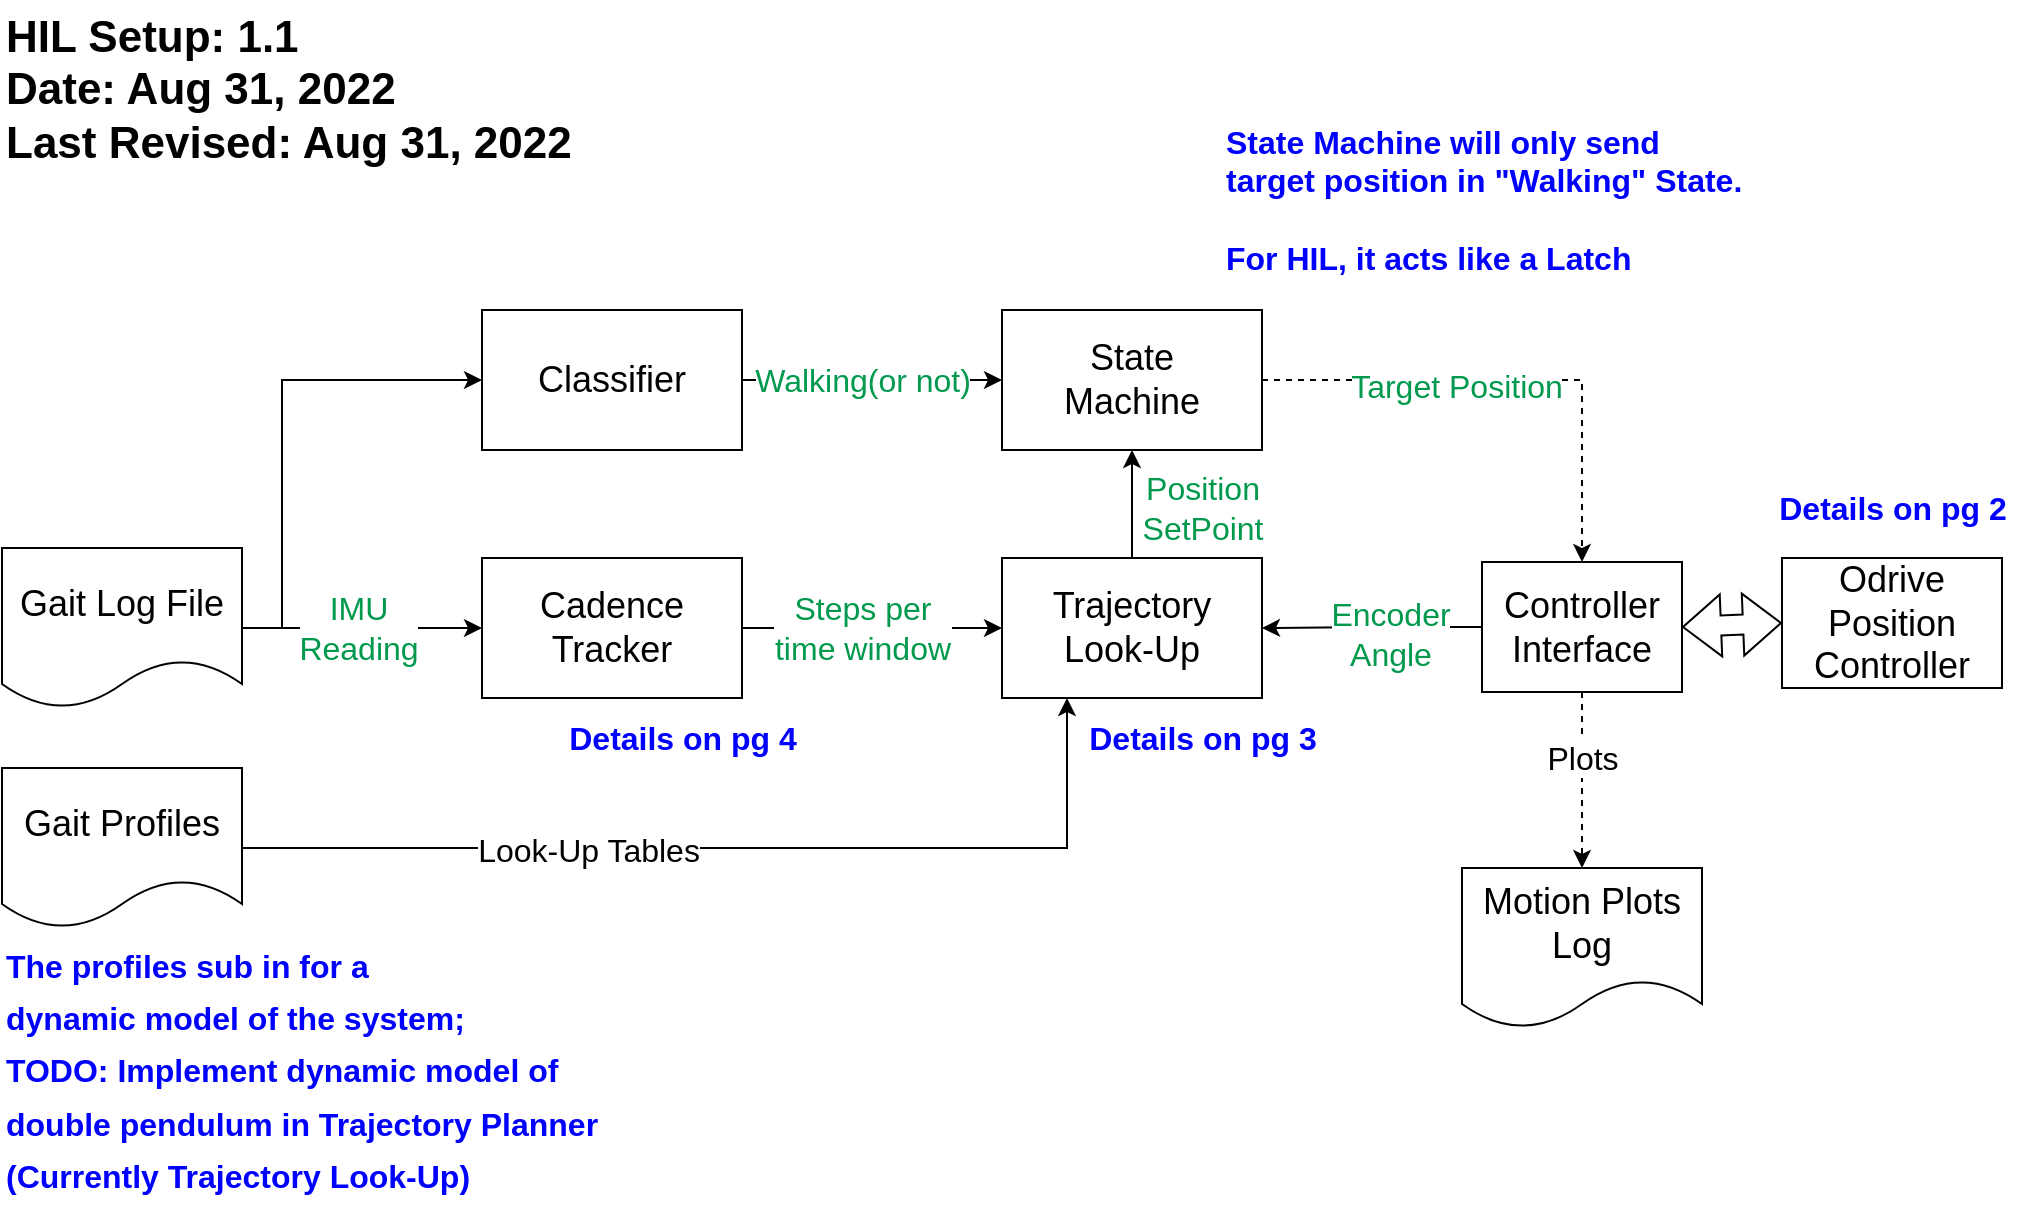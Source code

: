 <mxfile version="20.2.7" type="device" pages="4"><diagram id="x-4GHm64l0_Sv-N2Q7PO" name="Page-1"><mxGraphModel dx="1422" dy="940" grid="1" gridSize="10" guides="1" tooltips="1" connect="1" arrows="1" fold="1" page="1" pageScale="1" pageWidth="1100" pageHeight="850" math="0" shadow="0"><root><mxCell id="0"/><mxCell id="1" parent="0"/><mxCell id="l_xkF89JJudXR9O1xJ-i-2" value="&lt;div style=&quot;font-size: 22px;&quot;&gt;HIL Setup: 1.1&lt;/div&gt;&lt;div style=&quot;font-size: 22px;&quot;&gt;Date: Aug 31, 2022&lt;/div&gt;&lt;div style=&quot;font-size: 22px;&quot;&gt;Last Revised: Aug 31, 2022&lt;br style=&quot;font-size: 22px;&quot;&gt;&lt;/div&gt;" style="text;html=1;align=left;verticalAlign=middle;resizable=0;points=[];autosize=1;strokeColor=none;fillColor=none;fontStyle=1;fontSize=22;" parent="1" vertex="1"><mxGeometry x="40" y="75" width="310" height="90" as="geometry"/></mxCell><mxCell id="l_xkF89JJudXR9O1xJ-i-8" style="edgeStyle=orthogonalEdgeStyle;rounded=0;orthogonalLoop=1;jettySize=auto;html=1;exitX=1;exitY=0.5;exitDx=0;exitDy=0;entryX=0;entryY=0.5;entryDx=0;entryDy=0;fontSize=22;" parent="1" source="l_xkF89JJudXR9O1xJ-i-3" target="l_xkF89JJudXR9O1xJ-i-5" edge="1"><mxGeometry relative="1" as="geometry"><Array as="points"><mxPoint x="200" y="389"/><mxPoint x="200" y="389"/></Array></mxGeometry></mxCell><mxCell id="l_xkF89JJudXR9O1xJ-i-14" value="&lt;div&gt;&lt;font color=&quot;#00994D&quot;&gt;IMU&lt;/font&gt;&lt;/div&gt;&lt;div&gt;&lt;font color=&quot;#00994D&quot;&gt;Reading&lt;/font&gt;&lt;/div&gt;" style="edgeLabel;html=1;align=center;verticalAlign=middle;resizable=0;points=[];fontSize=16;fontColor=#0000FF;" parent="l_xkF89JJudXR9O1xJ-i-8" vertex="1" connectable="0"><mxGeometry x="0.164" y="-1" relative="1" as="geometry"><mxPoint x="-12" y="-1" as="offset"/></mxGeometry></mxCell><mxCell id="Jzl123Z0e_xu0Y_5C_bC-13" style="edgeStyle=orthogonalEdgeStyle;rounded=0;orthogonalLoop=1;jettySize=auto;html=1;exitX=1;exitY=0.5;exitDx=0;exitDy=0;entryX=0;entryY=0.5;entryDx=0;entryDy=0;fontSize=16;fontColor=#00994D;" edge="1" parent="1" source="l_xkF89JJudXR9O1xJ-i-3" target="Jzl123Z0e_xu0Y_5C_bC-1"><mxGeometry relative="1" as="geometry"><Array as="points"><mxPoint x="180" y="389"/><mxPoint x="180" y="265"/></Array></mxGeometry></mxCell><mxCell id="l_xkF89JJudXR9O1xJ-i-3" value="Gait Log File" style="shape=document;whiteSpace=wrap;html=1;boundedLbl=1;fontSize=18;" parent="1" vertex="1"><mxGeometry x="40" y="349" width="120" height="80" as="geometry"/></mxCell><mxCell id="l_xkF89JJudXR9O1xJ-i-11" style="edgeStyle=orthogonalEdgeStyle;rounded=0;orthogonalLoop=1;jettySize=auto;html=1;exitX=1;exitY=0.5;exitDx=0;exitDy=0;entryX=0.25;entryY=1;entryDx=0;entryDy=0;fontSize=22;" parent="1" source="l_xkF89JJudXR9O1xJ-i-4" target="l_xkF89JJudXR9O1xJ-i-6" edge="1"><mxGeometry relative="1" as="geometry"><Array as="points"><mxPoint x="573" y="499"/></Array></mxGeometry></mxCell><mxCell id="l_xkF89JJudXR9O1xJ-i-12" value="Look-Up Tables" style="edgeLabel;html=1;align=center;verticalAlign=middle;resizable=0;points=[];fontSize=16;" parent="l_xkF89JJudXR9O1xJ-i-11" vertex="1" connectable="0"><mxGeometry x="-0.292" y="-1" relative="1" as="geometry"><mxPoint as="offset"/></mxGeometry></mxCell><mxCell id="l_xkF89JJudXR9O1xJ-i-4" value="Gait Profiles" style="shape=document;whiteSpace=wrap;html=1;boundedLbl=1;fontSize=18;" parent="1" vertex="1"><mxGeometry x="40" y="459" width="120" height="80" as="geometry"/></mxCell><mxCell id="l_xkF89JJudXR9O1xJ-i-9" style="edgeStyle=orthogonalEdgeStyle;rounded=0;orthogonalLoop=1;jettySize=auto;html=1;exitX=1;exitY=0.5;exitDx=0;exitDy=0;entryX=0;entryY=0.5;entryDx=0;entryDy=0;fontSize=22;" parent="1" source="l_xkF89JJudXR9O1xJ-i-5" target="l_xkF89JJudXR9O1xJ-i-6" edge="1"><mxGeometry relative="1" as="geometry"/></mxCell><mxCell id="l_xkF89JJudXR9O1xJ-i-15" value="&lt;div&gt;Steps per &lt;br&gt;&lt;/div&gt;&lt;div&gt;time window&lt;br&gt;&lt;/div&gt;" style="edgeLabel;html=1;align=center;verticalAlign=middle;resizable=0;points=[];fontSize=16;fontColor=#00994D;" parent="l_xkF89JJudXR9O1xJ-i-9" vertex="1" connectable="0"><mxGeometry x="-0.215" y="-3" relative="1" as="geometry"><mxPoint x="9" y="-3" as="offset"/></mxGeometry></mxCell><mxCell id="l_xkF89JJudXR9O1xJ-i-5" value="Cadence Tracker" style="whiteSpace=wrap;html=1;fontSize=18;" parent="1" vertex="1"><mxGeometry x="280" y="354" width="130" height="70" as="geometry"/></mxCell><mxCell id="l_xkF89JJudXR9O1xJ-i-10" style="edgeStyle=orthogonalEdgeStyle;rounded=0;orthogonalLoop=1;jettySize=auto;html=1;exitX=0.5;exitY=0;exitDx=0;exitDy=0;entryX=0.5;entryY=1;entryDx=0;entryDy=0;fontSize=22;" parent="1" source="l_xkF89JJudXR9O1xJ-i-6" target="Jzl123Z0e_xu0Y_5C_bC-6" edge="1"><mxGeometry relative="1" as="geometry"/></mxCell><mxCell id="l_xkF89JJudXR9O1xJ-i-16" value="&lt;div&gt;Position&lt;/div&gt;&lt;div&gt;SetPoint&lt;br&gt;&lt;/div&gt;" style="edgeLabel;html=1;align=center;verticalAlign=middle;resizable=0;points=[];fontSize=16;fontColor=#00994D;" parent="l_xkF89JJudXR9O1xJ-i-10" vertex="1" connectable="0"><mxGeometry x="-0.222" y="-4" relative="1" as="geometry"><mxPoint x="31" y="-4" as="offset"/></mxGeometry></mxCell><mxCell id="l_xkF89JJudXR9O1xJ-i-6" value="Trajectory Look-Up" style="whiteSpace=wrap;html=1;fontSize=18;" parent="1" vertex="1"><mxGeometry x="540" y="354" width="130" height="70" as="geometry"/></mxCell><mxCell id="l_xkF89JJudXR9O1xJ-i-18" style="edgeStyle=orthogonalEdgeStyle;rounded=0;orthogonalLoop=1;jettySize=auto;html=1;exitX=0.5;exitY=1;exitDx=0;exitDy=0;entryX=0.5;entryY=0;entryDx=0;entryDy=0;fontSize=16;fontColor=#000000;dashed=1;" parent="1" source="l_xkF89JJudXR9O1xJ-i-7" target="l_xkF89JJudXR9O1xJ-i-17" edge="1"><mxGeometry relative="1" as="geometry"/></mxCell><mxCell id="l_xkF89JJudXR9O1xJ-i-19" value="Plots" style="edgeLabel;html=1;align=center;verticalAlign=middle;resizable=0;points=[];fontSize=16;fontColor=#000000;" parent="l_xkF89JJudXR9O1xJ-i-18" vertex="1" connectable="0"><mxGeometry x="-0.267" relative="1" as="geometry"><mxPoint as="offset"/></mxGeometry></mxCell><mxCell id="Jzl123Z0e_xu0Y_5C_bC-7" style="edgeStyle=orthogonalEdgeStyle;rounded=0;orthogonalLoop=1;jettySize=auto;html=1;exitX=0;exitY=0.5;exitDx=0;exitDy=0;entryX=1;entryY=0.5;entryDx=0;entryDy=0;" edge="1" parent="1" source="l_xkF89JJudXR9O1xJ-i-7" target="l_xkF89JJudXR9O1xJ-i-6"><mxGeometry relative="1" as="geometry"/></mxCell><mxCell id="Jzl123Z0e_xu0Y_5C_bC-8" value="&lt;div style=&quot;font-size: 16px;&quot;&gt;Encoder&lt;/div&gt;&lt;div style=&quot;font-size: 16px;&quot;&gt;Angle&lt;br style=&quot;font-size: 16px;&quot;&gt;&lt;/div&gt;" style="edgeLabel;html=1;align=center;verticalAlign=middle;resizable=0;points=[];fontSize=16;fontColor=#00994D;" vertex="1" connectable="0" parent="Jzl123Z0e_xu0Y_5C_bC-7"><mxGeometry x="-0.167" y="3" relative="1" as="geometry"><mxPoint as="offset"/></mxGeometry></mxCell><mxCell id="l_xkF89JJudXR9O1xJ-i-7" value="Controller Interface" style="whiteSpace=wrap;html=1;fontSize=18;" parent="1" vertex="1"><mxGeometry x="780" y="356" width="100" height="65" as="geometry"/></mxCell><mxCell id="l_xkF89JJudXR9O1xJ-i-13" value="&lt;div align=&quot;left&quot;&gt;&lt;font color=&quot;#0000FF&quot;&gt;&lt;b&gt;&lt;font style=&quot;font-size: 16px;&quot;&gt;The profiles sub in for a &lt;br&gt;&lt;/font&gt;&lt;/b&gt;&lt;/font&gt;&lt;/div&gt;&lt;div align=&quot;left&quot;&gt;&lt;font color=&quot;#0000FF&quot;&gt;&lt;b&gt;&lt;font style=&quot;font-size: 16px;&quot;&gt;dynamic model of the system;&lt;/font&gt;&lt;/b&gt;&lt;/font&gt;&lt;/div&gt;&lt;div align=&quot;left&quot;&gt;&lt;font color=&quot;#0000FF&quot;&gt;&lt;b&gt;&lt;font style=&quot;font-size: 16px;&quot;&gt;TODO: Implement dynamic model of &lt;br&gt;&lt;/font&gt;&lt;/b&gt;&lt;/font&gt;&lt;/div&gt;&lt;div align=&quot;left&quot;&gt;&lt;font color=&quot;#0000FF&quot;&gt;&lt;b&gt;&lt;font style=&quot;font-size: 16px;&quot;&gt;double pendulum in Trajectory Planner&lt;/font&gt;&lt;/b&gt;&lt;/font&gt;&lt;/div&gt;&lt;div align=&quot;left&quot;&gt;&lt;font color=&quot;#0000FF&quot;&gt;&lt;b&gt;&lt;font style=&quot;font-size: 16px;&quot;&gt;(Currently Trajectory Look-Up) &lt;br&gt; &lt;/font&gt;&lt;/b&gt;&lt;/font&gt;&lt;/div&gt;" style="text;html=1;align=left;verticalAlign=middle;resizable=0;points=[];autosize=1;strokeColor=none;fillColor=none;fontSize=22;" parent="1" vertex="1"><mxGeometry x="40" y="534" width="310" height="150" as="geometry"/></mxCell><mxCell id="l_xkF89JJudXR9O1xJ-i-17" value="&lt;div&gt;&lt;font style=&quot;font-size: 18px;&quot; color=&quot;#000000&quot;&gt;Motion Plots Log&lt;br&gt;&lt;/font&gt;&lt;/div&gt;" style="shape=document;whiteSpace=wrap;html=1;boundedLbl=1;fontSize=16;fontColor=#00994D;" parent="1" vertex="1"><mxGeometry x="770" y="509" width="120" height="80" as="geometry"/></mxCell><mxCell id="l_xkF89JJudXR9O1xJ-i-20" value="&lt;div&gt;Odrive Position&lt;/div&gt;&lt;div&gt;Controller&lt;br&gt;&lt;/div&gt;&lt;sup&gt;&lt;/sup&gt;" style="whiteSpace=wrap;html=1;fontSize=18;" parent="1" vertex="1"><mxGeometry x="930" y="354" width="110" height="65" as="geometry"/></mxCell><mxCell id="l_xkF89JJudXR9O1xJ-i-21" value="" style="shape=flexArrow;endArrow=classic;startArrow=classic;html=1;rounded=0;fontSize=16;fontColor=#000000;entryX=0;entryY=0.5;entryDx=0;entryDy=0;exitX=1;exitY=0.5;exitDx=0;exitDy=0;" parent="1" source="l_xkF89JJudXR9O1xJ-i-7" target="l_xkF89JJudXR9O1xJ-i-20" edge="1"><mxGeometry width="100" height="100" relative="1" as="geometry"><mxPoint x="860" y="329" as="sourcePoint"/><mxPoint x="960" y="229" as="targetPoint"/></mxGeometry></mxCell><mxCell id="Y3L3Pih2ccowDfeCbAxJ-1" value="&lt;font color=&quot;#0000FF&quot;&gt;Details on pg 2&lt;/font&gt;" style="text;html=1;align=center;verticalAlign=middle;resizable=0;points=[];autosize=1;strokeColor=none;fillColor=none;fontSize=16;fontColor=#000000;fontStyle=1" parent="1" vertex="1"><mxGeometry x="920" y="319" width="130" height="20" as="geometry"/></mxCell><mxCell id="Jzl123Z0e_xu0Y_5C_bC-9" style="edgeStyle=orthogonalEdgeStyle;rounded=0;orthogonalLoop=1;jettySize=auto;html=1;exitX=1;exitY=0.5;exitDx=0;exitDy=0;fontSize=16;fontColor=#00994D;" edge="1" parent="1" source="Jzl123Z0e_xu0Y_5C_bC-1" target="Jzl123Z0e_xu0Y_5C_bC-6"><mxGeometry relative="1" as="geometry"/></mxCell><mxCell id="Jzl123Z0e_xu0Y_5C_bC-10" value="Walking(or not)" style="edgeLabel;html=1;align=center;verticalAlign=middle;resizable=0;points=[];fontSize=16;fontColor=#00994D;" vertex="1" connectable="0" parent="Jzl123Z0e_xu0Y_5C_bC-9"><mxGeometry x="0.246" y="-2" relative="1" as="geometry"><mxPoint x="-21" y="-2" as="offset"/></mxGeometry></mxCell><mxCell id="Jzl123Z0e_xu0Y_5C_bC-1" value="Classifier" style="whiteSpace=wrap;html=1;fontSize=18;" vertex="1" parent="1"><mxGeometry x="280" y="230" width="130" height="70" as="geometry"/></mxCell><mxCell id="Jzl123Z0e_xu0Y_5C_bC-5" value="&lt;font color=&quot;#0000FF&quot;&gt;Details on pg 3&lt;br&gt;&lt;/font&gt;" style="text;html=1;align=center;verticalAlign=middle;resizable=0;points=[];autosize=1;strokeColor=none;fillColor=none;fontSize=16;fontColor=#000000;fontStyle=1" vertex="1" parent="1"><mxGeometry x="570" y="429" width="140" height="30" as="geometry"/></mxCell><mxCell id="Jzl123Z0e_xu0Y_5C_bC-11" style="edgeStyle=orthogonalEdgeStyle;rounded=0;orthogonalLoop=1;jettySize=auto;html=1;exitX=1;exitY=0.5;exitDx=0;exitDy=0;entryX=0.5;entryY=0;entryDx=0;entryDy=0;fontSize=16;fontColor=#00994D;dashed=1;" edge="1" parent="1" source="Jzl123Z0e_xu0Y_5C_bC-6" target="l_xkF89JJudXR9O1xJ-i-7"><mxGeometry relative="1" as="geometry"/></mxCell><mxCell id="Jzl123Z0e_xu0Y_5C_bC-12" value="Target Position" style="edgeLabel;html=1;align=center;verticalAlign=middle;resizable=0;points=[];fontSize=16;fontColor=#00994D;" vertex="1" connectable="0" parent="Jzl123Z0e_xu0Y_5C_bC-11"><mxGeometry x="-0.227" y="-3" relative="1" as="geometry"><mxPoint as="offset"/></mxGeometry></mxCell><mxCell id="Jzl123Z0e_xu0Y_5C_bC-6" value="&lt;div&gt;State &lt;br&gt;&lt;/div&gt;&lt;div&gt;Machine&lt;br&gt;&lt;/div&gt;" style="whiteSpace=wrap;html=1;fontSize=18;" vertex="1" parent="1"><mxGeometry x="540" y="230" width="130" height="70" as="geometry"/></mxCell><mxCell id="Jzl123Z0e_xu0Y_5C_bC-14" value="&lt;div&gt;State Machine will only send &lt;br&gt;&lt;/div&gt;&lt;div&gt;target position in &quot;Walking&quot; State. &lt;br&gt;&lt;/div&gt;&lt;div&gt;&lt;br&gt;&lt;/div&gt;&lt;div&gt;For HIL, it acts like a Latch&lt;br&gt;&lt;/div&gt;" style="text;html=1;align=left;verticalAlign=middle;resizable=0;points=[];autosize=1;strokeColor=none;fillColor=none;fontSize=16;fontColor=#0000FF;fontStyle=1" vertex="1" parent="1"><mxGeometry x="650" y="130" width="280" height="90" as="geometry"/></mxCell><mxCell id="gEhkQALZSB48ple0yHDT-1" value="&lt;font color=&quot;#0000FF&quot;&gt;Details on pg 4&lt;br&gt;&lt;/font&gt;" style="text;html=1;align=center;verticalAlign=middle;resizable=0;points=[];autosize=1;strokeColor=none;fillColor=none;fontSize=16;fontColor=#000000;fontStyle=1" vertex="1" parent="1"><mxGeometry x="310" y="429" width="140" height="30" as="geometry"/></mxCell></root></mxGraphModel></diagram><diagram id="9zSFe3EIvZfwXqM4aAXv" name="Page-2"><mxGraphModel dx="1422" dy="940" grid="1" gridSize="10" guides="1" tooltips="1" connect="1" arrows="1" fold="1" page="1" pageScale="1" pageWidth="1100" pageHeight="850" math="1" shadow="0"><root><mxCell id="0"/><mxCell id="1" parent="0"/><mxCell id="rpHCIKcBsoCX0UNBU_HA-1" value="&lt;div style=&quot;font-size: 22px;&quot;&gt;HIL Setup: 1.0&lt;/div&gt;&lt;div style=&quot;font-size: 22px;&quot;&gt;Date: Aug 31, 2022&lt;/div&gt;&lt;div style=&quot;font-size: 22px;&quot;&gt;Last Revised: Aug 15, 2022&lt;br style=&quot;font-size: 22px;&quot;&gt;&lt;/div&gt;" style="text;html=1;align=left;verticalAlign=middle;resizable=0;points=[];autosize=1;strokeColor=none;fillColor=none;fontStyle=1;fontSize=22;" parent="1" vertex="1"><mxGeometry x="40" y="75" width="310" height="90" as="geometry"/></mxCell><mxCell id="Tb5UNog9_2T7LSCKYSTB-1" value="&lt;div&gt;Odrive Position Controller&lt;br&gt;&lt;/div&gt;&lt;div&gt;src: https://docs.odriverobotics.com/v/0.5.5/control.html&lt;br&gt;&lt;/div&gt;" style="text;html=1;align=left;verticalAlign=middle;resizable=0;points=[];autosize=1;strokeColor=none;fillColor=none;fontSize=16;fontColor=#000000;" parent="1" vertex="1"><mxGeometry x="40" y="170" width="410" height="40" as="geometry"/></mxCell><mxCell id="sn30VwGhhPQSNdaPnNQ9-12" value="" style="edgeStyle=orthogonalEdgeStyle;rounded=0;orthogonalLoop=1;jettySize=auto;html=1;fontSize=24;fontColor=#00994D;" parent="1" source="sn30VwGhhPQSNdaPnNQ9-1" target="sn30VwGhhPQSNdaPnNQ9-6" edge="1"><mxGeometry relative="1" as="geometry"/></mxCell><mxCell id="sn30VwGhhPQSNdaPnNQ9-1" value="&lt;div&gt;Position&lt;/div&gt;&lt;div&gt;Cmd&lt;/div&gt;" style="text;html=1;align=center;verticalAlign=middle;resizable=0;points=[];autosize=1;strokeColor=none;fillColor=none;fontSize=16;fontColor=#00994D;fontStyle=1" parent="1" vertex="1"><mxGeometry x="35" y="325.5" width="80" height="40" as="geometry"/></mxCell><mxCell id="sn30VwGhhPQSNdaPnNQ9-14" style="edgeStyle=orthogonalEdgeStyle;rounded=0;orthogonalLoop=1;jettySize=auto;html=1;exitX=1;exitY=0.5;exitDx=0;exitDy=0;entryX=0;entryY=0.5;entryDx=0;entryDy=0;fontSize=24;fontColor=#00994D;" parent="1" source="sn30VwGhhPQSNdaPnNQ9-2" target="sn30VwGhhPQSNdaPnNQ9-3" edge="1"><mxGeometry relative="1" as="geometry"><Array as="points"><mxPoint x="320" y="345.5"/><mxPoint x="320" y="345.5"/></Array></mxGeometry></mxCell><mxCell id="sn30VwGhhPQSNdaPnNQ9-15" value="&lt;div style=&quot;font-size: 16px;&quot;&gt;Velocity&lt;/div&gt;&lt;div style=&quot;font-size: 16px;&quot;&gt;Cmd&lt;br style=&quot;font-size: 16px;&quot;&gt;&lt;/div&gt;" style="edgeLabel;html=1;align=center;verticalAlign=middle;resizable=0;points=[];fontSize=16;fontColor=#00994D;fontStyle=1" parent="sn30VwGhhPQSNdaPnNQ9-14" vertex="1" connectable="0"><mxGeometry x="-0.145" y="-2" relative="1" as="geometry"><mxPoint x="1" y="-29" as="offset"/></mxGeometry></mxCell><mxCell id="sn30VwGhhPQSNdaPnNQ9-2" value="&lt;div align=&quot;center&quot;&gt;Kpp&lt;/div&gt;" style="rhombus;whiteSpace=wrap;html=1;fontSize=16;fontColor=#00994D;align=center;" parent="1" vertex="1"><mxGeometry x="230" y="318" width="50" height="55" as="geometry"/></mxCell><mxCell id="sn30VwGhhPQSNdaPnNQ9-18" style="edgeStyle=orthogonalEdgeStyle;rounded=0;orthogonalLoop=1;jettySize=auto;html=1;exitX=1;exitY=0.5;exitDx=0;exitDy=0;entryX=0;entryY=0.5;entryDx=0;entryDy=0;fontSize=16;fontColor=#00994D;" parent="1" source="sn30VwGhhPQSNdaPnNQ9-3" target="sn30VwGhhPQSNdaPnNQ9-7" edge="1"><mxGeometry relative="1" as="geometry"/></mxCell><mxCell id="sn30VwGhhPQSNdaPnNQ9-20" style="edgeStyle=orthogonalEdgeStyle;rounded=0;orthogonalLoop=1;jettySize=auto;html=1;exitX=1;exitY=0.5;exitDx=0;exitDy=0;entryX=0.5;entryY=0;entryDx=0;entryDy=0;fontSize=16;fontColor=#00994D;" parent="1" source="sn30VwGhhPQSNdaPnNQ9-3" target="sn30VwGhhPQSNdaPnNQ9-16" edge="1"><mxGeometry relative="1" as="geometry"/></mxCell><mxCell id="sn30VwGhhPQSNdaPnNQ9-3" value="&lt;font style=&quot;font-size: 24px;&quot;&gt;`Sigma`&lt;/font&gt;" style="ellipse;whiteSpace=wrap;html=1;aspect=fixed;fontSize=16;fontColor=#00994D;" parent="1" vertex="1"><mxGeometry x="356" y="320.5" width="50" height="50" as="geometry"/></mxCell><mxCell id="sn30VwGhhPQSNdaPnNQ9-27" style="edgeStyle=orthogonalEdgeStyle;rounded=0;orthogonalLoop=1;jettySize=auto;html=1;exitX=1;exitY=0.5;exitDx=0;exitDy=0;entryX=0;entryY=0.5;entryDx=0;entryDy=0;fontSize=16;fontColor=#00994D;" parent="1" source="sn30VwGhhPQSNdaPnNQ9-5" target="sn30VwGhhPQSNdaPnNQ9-10" edge="1"><mxGeometry relative="1" as="geometry"/></mxCell><mxCell id="sn30VwGhhPQSNdaPnNQ9-28" style="edgeStyle=orthogonalEdgeStyle;rounded=0;orthogonalLoop=1;jettySize=auto;html=1;exitX=1;exitY=0.5;exitDx=0;exitDy=0;entryX=0.5;entryY=0;entryDx=0;entryDy=0;fontSize=16;fontColor=#00994D;" parent="1" source="sn30VwGhhPQSNdaPnNQ9-5" target="sn30VwGhhPQSNdaPnNQ9-25" edge="1"><mxGeometry relative="1" as="geometry"/></mxCell><mxCell id="sn30VwGhhPQSNdaPnNQ9-5" value="&lt;font style=&quot;font-size: 24px;&quot;&gt;`Sigma`&lt;/font&gt;" style="ellipse;whiteSpace=wrap;html=1;aspect=fixed;fontSize=16;fontColor=#00994D;" parent="1" vertex="1"><mxGeometry x="602" y="320.5" width="50" height="50" as="geometry"/></mxCell><mxCell id="sn30VwGhhPQSNdaPnNQ9-11" style="edgeStyle=orthogonalEdgeStyle;rounded=0;orthogonalLoop=1;jettySize=auto;html=1;exitX=1;exitY=0.5;exitDx=0;exitDy=0;entryX=0;entryY=0.5;entryDx=0;entryDy=0;fontSize=24;fontColor=#00994D;" parent="1" source="sn30VwGhhPQSNdaPnNQ9-6" target="sn30VwGhhPQSNdaPnNQ9-2" edge="1"><mxGeometry relative="1" as="geometry"/></mxCell><mxCell id="sn30VwGhhPQSNdaPnNQ9-6" value="&lt;font style=&quot;font-size: 24px;&quot;&gt;`Sigma`&lt;/font&gt;" style="ellipse;whiteSpace=wrap;html=1;aspect=fixed;fontSize=16;fontColor=#00994D;" parent="1" vertex="1"><mxGeometry x="150" y="320" width="50" height="50" as="geometry"/></mxCell><mxCell id="sn30VwGhhPQSNdaPnNQ9-23" style="edgeStyle=orthogonalEdgeStyle;rounded=0;orthogonalLoop=1;jettySize=auto;html=1;exitX=1;exitY=0.5;exitDx=0;exitDy=0;entryX=0;entryY=0.5;entryDx=0;entryDy=0;fontSize=16;fontColor=#00994D;" parent="1" source="sn30VwGhhPQSNdaPnNQ9-7" target="sn30VwGhhPQSNdaPnNQ9-5" edge="1"><mxGeometry relative="1" as="geometry"/></mxCell><mxCell id="sn30VwGhhPQSNdaPnNQ9-7" value="&lt;div align=&quot;center&quot;&gt;Kpv&lt;/div&gt;" style="rhombus;whiteSpace=wrap;html=1;fontSize=16;fontColor=#00994D;align=center;" parent="1" vertex="1"><mxGeometry x="476" y="320.5" width="50" height="50" as="geometry"/></mxCell><mxCell id="sn30VwGhhPQSNdaPnNQ9-21" style="edgeStyle=orthogonalEdgeStyle;rounded=0;orthogonalLoop=1;jettySize=auto;html=1;exitX=1;exitY=0.5;exitDx=0;exitDy=0;entryX=0;entryY=0.5;entryDx=0;entryDy=0;fontSize=16;fontColor=#00994D;" parent="1" source="sn30VwGhhPQSNdaPnNQ9-8" target="sn30VwGhhPQSNdaPnNQ9-5" edge="1"><mxGeometry relative="1" as="geometry"><Array as="points"><mxPoint x="550" y="430.5"/><mxPoint x="550" y="345.5"/></Array></mxGeometry></mxCell><mxCell id="sn30VwGhhPQSNdaPnNQ9-24" value="&lt;div&gt;Current&lt;/div&gt;&lt;div&gt;Cmd&lt;br&gt;&lt;/div&gt;" style="edgeLabel;html=1;align=center;verticalAlign=middle;resizable=0;points=[];fontSize=16;fontColor=#00994D;fontStyle=1" parent="sn30VwGhhPQSNdaPnNQ9-21" vertex="1" connectable="0"><mxGeometry x="0.386" y="-3" relative="1" as="geometry"><mxPoint x="7" y="-33" as="offset"/></mxGeometry></mxCell><mxCell id="sn30VwGhhPQSNdaPnNQ9-8" value="&lt;div align=&quot;center&quot;&gt;Kiv&lt;/div&gt;" style="rhombus;whiteSpace=wrap;html=1;fontSize=16;fontColor=#00994D;align=center;" parent="1" vertex="1"><mxGeometry x="476" y="405.5" width="50" height="50" as="geometry"/></mxCell><mxCell id="sn30VwGhhPQSNdaPnNQ9-31" style="edgeStyle=orthogonalEdgeStyle;rounded=0;orthogonalLoop=1;jettySize=auto;html=1;exitX=1;exitY=0.5;exitDx=0;exitDy=0;fontSize=16;fontColor=#00994D;entryX=0;entryY=0.5;entryDx=0;entryDy=0;" parent="1" source="sn30VwGhhPQSNdaPnNQ9-9" target="sn30VwGhhPQSNdaPnNQ9-29" edge="1"><mxGeometry relative="1" as="geometry"><mxPoint x="792" y="365.5" as="targetPoint"/></mxGeometry></mxCell><mxCell id="sn30VwGhhPQSNdaPnNQ9-9" value="&lt;div align=&quot;center&quot;&gt;Kic&lt;/div&gt;" style="rhombus;whiteSpace=wrap;html=1;fontSize=16;fontColor=#00994D;align=center;" parent="1" vertex="1"><mxGeometry x="722" y="405.5" width="50" height="50" as="geometry"/></mxCell><mxCell id="sn30VwGhhPQSNdaPnNQ9-30" style="edgeStyle=orthogonalEdgeStyle;rounded=0;orthogonalLoop=1;jettySize=auto;html=1;exitX=1;exitY=0.5;exitDx=0;exitDy=0;fontSize=16;fontColor=#00994D;" parent="1" source="sn30VwGhhPQSNdaPnNQ9-10" target="sn30VwGhhPQSNdaPnNQ9-29" edge="1"><mxGeometry relative="1" as="geometry"/></mxCell><mxCell id="sn30VwGhhPQSNdaPnNQ9-10" value="&lt;div align=&quot;center&quot;&gt;Kpc&lt;/div&gt;" style="rhombus;whiteSpace=wrap;html=1;fontSize=16;fontColor=#00994D;align=center;" parent="1" vertex="1"><mxGeometry x="722" y="320" width="50" height="50" as="geometry"/></mxCell><mxCell id="sn30VwGhhPQSNdaPnNQ9-13" value="+" style="text;html=1;align=center;verticalAlign=middle;resizable=0;points=[];autosize=1;strokeColor=none;fillColor=none;fontSize=24;fontColor=#00994D;" parent="1" vertex="1"><mxGeometry x="130" y="315.5" width="30" height="30" as="geometry"/></mxCell><mxCell id="sn30VwGhhPQSNdaPnNQ9-17" style="edgeStyle=orthogonalEdgeStyle;rounded=0;orthogonalLoop=1;jettySize=auto;html=1;exitX=1;exitY=0.5;exitDx=0;exitDy=0;entryX=0;entryY=0.5;entryDx=0;entryDy=0;fontSize=16;fontColor=#00994D;" parent="1" source="sn30VwGhhPQSNdaPnNQ9-16" target="sn30VwGhhPQSNdaPnNQ9-8" edge="1"><mxGeometry relative="1" as="geometry"/></mxCell><mxCell id="sn30VwGhhPQSNdaPnNQ9-16" value="`int`" style="rounded=1;whiteSpace=wrap;html=1;fontSize=16;fontColor=#00994D;" parent="1" vertex="1"><mxGeometry x="406" y="400.5" width="50" height="60" as="geometry"/></mxCell><mxCell id="sn30VwGhhPQSNdaPnNQ9-26" style="edgeStyle=orthogonalEdgeStyle;rounded=0;orthogonalLoop=1;jettySize=auto;html=1;exitX=1;exitY=0.5;exitDx=0;exitDy=0;entryX=0;entryY=0.5;entryDx=0;entryDy=0;fontSize=16;fontColor=#00994D;" parent="1" source="sn30VwGhhPQSNdaPnNQ9-25" target="sn30VwGhhPQSNdaPnNQ9-9" edge="1"><mxGeometry relative="1" as="geometry"/></mxCell><mxCell id="sn30VwGhhPQSNdaPnNQ9-25" value="`int`" style="rounded=1;whiteSpace=wrap;html=1;fontSize=16;fontColor=#00994D;" parent="1" vertex="1"><mxGeometry x="652" y="400.5" width="50" height="60" as="geometry"/></mxCell><mxCell id="sn30VwGhhPQSNdaPnNQ9-33" style="edgeStyle=orthogonalEdgeStyle;rounded=0;orthogonalLoop=1;jettySize=auto;html=1;exitX=1;exitY=0.5;exitDx=0;exitDy=0;entryX=0;entryY=0.5;entryDx=0;entryDy=0;fontSize=16;fontColor=#00994D;" parent="1" source="sn30VwGhhPQSNdaPnNQ9-29" target="sn30VwGhhPQSNdaPnNQ9-32" edge="1"><mxGeometry relative="1" as="geometry"/></mxCell><mxCell id="sn30VwGhhPQSNdaPnNQ9-38" style="edgeStyle=orthogonalEdgeStyle;rounded=0;orthogonalLoop=1;jettySize=auto;html=1;exitX=0.5;exitY=1;exitDx=0;exitDy=0;entryX=0.5;entryY=1;entryDx=0;entryDy=0;fontSize=16;fontColor=#00994D;" parent="1" source="sn30VwGhhPQSNdaPnNQ9-29" target="sn30VwGhhPQSNdaPnNQ9-5" edge="1"><mxGeometry relative="1" as="geometry"><Array as="points"><mxPoint x="842" y="485.5"/><mxPoint x="627" y="485.5"/></Array></mxGeometry></mxCell><mxCell id="sn30VwGhhPQSNdaPnNQ9-39" value="Current Feedback" style="edgeLabel;html=1;align=center;verticalAlign=middle;resizable=0;points=[];fontSize=16;fontColor=#00994D;" parent="sn30VwGhhPQSNdaPnNQ9-38" vertex="1" connectable="0"><mxGeometry x="-0.071" relative="1" as="geometry"><mxPoint as="offset"/></mxGeometry></mxCell><mxCell id="sn30VwGhhPQSNdaPnNQ9-29" value="Power Bank" style="triangle;whiteSpace=wrap;html=1;fontSize=16;fontColor=#00994D;align=left;" parent="1" vertex="1"><mxGeometry x="812" y="300" width="60" height="90" as="geometry"/></mxCell><mxCell id="sn30VwGhhPQSNdaPnNQ9-34" style="edgeStyle=orthogonalEdgeStyle;rounded=0;orthogonalLoop=1;jettySize=auto;html=1;exitX=0.5;exitY=1;exitDx=0;exitDy=0;entryX=0.5;entryY=1;entryDx=0;entryDy=0;fontSize=16;fontColor=#00994D;" parent="1" source="sn30VwGhhPQSNdaPnNQ9-32" target="sn30VwGhhPQSNdaPnNQ9-6" edge="1"><mxGeometry relative="1" as="geometry"><Array as="points"><mxPoint x="942" y="535.5"/><mxPoint x="175" y="535.5"/></Array></mxGeometry></mxCell><mxCell id="sn30VwGhhPQSNdaPnNQ9-37" value="Position From Encoder" style="edgeLabel;html=1;align=center;verticalAlign=middle;resizable=0;points=[];fontSize=16;fontColor=#00994D;" parent="sn30VwGhhPQSNdaPnNQ9-34" vertex="1" connectable="0"><mxGeometry x="-0.046" relative="1" as="geometry"><mxPoint as="offset"/></mxGeometry></mxCell><mxCell id="sn30VwGhhPQSNdaPnNQ9-32" value="Motor" style="ellipse;whiteSpace=wrap;html=1;aspect=fixed;fontSize=16;fontColor=#00994D;" parent="1" vertex="1"><mxGeometry x="902" y="305" width="80" height="80" as="geometry"/></mxCell><mxCell id="sn30VwGhhPQSNdaPnNQ9-35" value="" style="endArrow=classic;html=1;rounded=0;fontSize=16;fontColor=#00994D;entryX=0.5;entryY=1;entryDx=0;entryDy=0;" parent="1" target="sn30VwGhhPQSNdaPnNQ9-3" edge="1"><mxGeometry width="50" height="50" relative="1" as="geometry"><mxPoint x="380" y="535.5" as="sourcePoint"/><mxPoint x="380" y="445.5" as="targetPoint"/></mxGeometry></mxCell><mxCell id="sn30VwGhhPQSNdaPnNQ9-36" value="`d/dt`" style="rounded=0;whiteSpace=wrap;html=1;fontSize=16;fontColor=#00994D;" parent="1" vertex="1"><mxGeometry x="356" y="460.5" width="50" height="60" as="geometry"/></mxCell><mxCell id="sn30VwGhhPQSNdaPnNQ9-40" value="&lt;div align=&quot;left&quot;&gt;For Position Control, the Odrive uses the while control stack&lt;/div&gt;&lt;div align=&quot;left&quot;&gt;For Velocity Control, the Odrive starts at the velocity cmd&lt;/div&gt;&lt;div align=&quot;left&quot;&gt;For Current Control, the Odrive starts at the current cmd&lt;br&gt;&lt;/div&gt;" style="text;html=1;align=center;verticalAlign=middle;resizable=0;points=[];autosize=1;strokeColor=none;fillColor=none;fontSize=16;fontColor=#0000FF;fontStyle=1" parent="1" vertex="1"><mxGeometry x="130" y="580" width="480" height="60" as="geometry"/></mxCell><mxCell id="enzu0qNAD3og7vt-rN3A-1" value="&lt;b&gt;Current Controller of the system&lt;/b&gt;" style="text;html=1;align=center;verticalAlign=middle;resizable=0;points=[];autosize=1;strokeColor=none;fillColor=none;fontSize=16;fontColor=#0000FF;" parent="1" vertex="1"><mxGeometry x="490" y="230" width="260" height="20" as="geometry"/></mxCell></root></mxGraphModel></diagram><diagram name="Page-3" id="_S9CkJzIrY5iM0VQKRWg"><mxGraphModel dx="1422" dy="940" grid="1" gridSize="10" guides="1" tooltips="1" connect="1" arrows="1" fold="1" page="1" pageScale="1" pageWidth="1100" pageHeight="850" math="0" shadow="0"><root><mxCell id="C8wyKRjQH_9eW8b_uJgK-0"/><mxCell id="C8wyKRjQH_9eW8b_uJgK-1" parent="C8wyKRjQH_9eW8b_uJgK-0"/><mxCell id="C8wyKRjQH_9eW8b_uJgK-2" value="&lt;div style=&quot;font-size: 22px;&quot;&gt;HIL Setup: 1.1&lt;/div&gt;&lt;div style=&quot;font-size: 22px;&quot;&gt;Date: Aug 31, 2022&lt;/div&gt;&lt;div style=&quot;font-size: 22px;&quot;&gt;Last Revised: Aug 31, 2022&lt;br style=&quot;font-size: 22px;&quot;&gt;&lt;/div&gt;" style="text;html=1;align=left;verticalAlign=middle;resizable=0;points=[];autosize=1;strokeColor=none;fillColor=none;fontStyle=1;fontSize=22;" vertex="1" parent="C8wyKRjQH_9eW8b_uJgK-1"><mxGeometry x="40" y="75" width="310" height="90" as="geometry"/></mxCell><mxCell id="C8wyKRjQH_9eW8b_uJgK-26" style="edgeStyle=orthogonalEdgeStyle;rounded=0;orthogonalLoop=1;jettySize=auto;html=1;exitX=1;exitY=0.5;exitDx=0;exitDy=0;fontSize=16;fontColor=#00994D;" edge="1" parent="C8wyKRjQH_9eW8b_uJgK-1" source="C8wyKRjQH_9eW8b_uJgK-28"><mxGeometry relative="1" as="geometry"><mxPoint x="540" y="265" as="targetPoint"/></mxGeometry></mxCell><mxCell id="C8wyKRjQH_9eW8b_uJgK-27" value="Walking(or not)" style="edgeLabel;html=1;align=center;verticalAlign=middle;resizable=0;points=[];fontSize=16;fontColor=#00994D;" vertex="1" connectable="0" parent="C8wyKRjQH_9eW8b_uJgK-26"><mxGeometry x="0.246" y="-2" relative="1" as="geometry"><mxPoint x="-21" y="-2" as="offset"/></mxGeometry></mxCell><mxCell id="johoRnOhqe3f8qjSQKtz-1" value="&lt;div align=&quot;left&quot;&gt;&lt;b style=&quot;font-size: 22px;&quot;&gt;Trajectory Look-Up &lt;br&gt;&lt;/b&gt;&lt;/div&gt;&lt;div align=&quot;left&quot;&gt;&lt;b style=&quot;font-size: 22px;&quot;&gt;Algorithm Design&lt;/b&gt;&lt;/div&gt;" style="text;html=1;align=center;verticalAlign=middle;resizable=0;points=[];autosize=1;strokeColor=none;fillColor=none;fontSize=22;fontColor=#000000;" vertex="1" parent="C8wyKRjQH_9eW8b_uJgK-1"><mxGeometry x="33" y="192" width="220" height="70" as="geometry"/></mxCell><mxCell id="Rpke_Zb9lI1iXxAcyXM6-0" value="&lt;div style=&quot;font-size: 16px;&quot; align=&quot;left&quot;&gt;&lt;font style=&quot;font-size: 17px;&quot;&gt;&lt;font style=&quot;font-size: 18px;&quot;&gt;Inputs&lt;/font&gt;&lt;/font&gt;&lt;b&gt;&lt;font style=&quot;font-size: 17px;&quot;&gt;:&lt;/font&gt;&lt;/b&gt;&lt;/div&gt;&lt;div style=&quot;font-size: 16px;&quot; align=&quot;left&quot;&gt;&lt;font style=&quot;font-size: 16px;&quot;&gt;- &lt;font color=&quot;#9933FF&quot;&gt;&lt;b&gt;Steps&lt;/b&gt;&lt;/font&gt;: Number of step measured &lt;br&gt;&lt;/font&gt;&lt;/div&gt;&lt;div style=&quot;font-size: 16px;&quot; align=&quot;left&quot;&gt;&lt;font style=&quot;font-size: 16px;&quot;&gt;&lt;span style=&quot;white-space: pre;&quot;&gt;&#9;&lt;/span&gt;from past time window&lt;br&gt;&lt;/font&gt;&lt;/div&gt;&lt;div style=&quot;font-size: 16px;&quot; align=&quot;left&quot;&gt;&lt;font style=&quot;font-size: 16px;&quot;&gt;&lt;br&gt;&lt;/font&gt;&lt;/div&gt;&lt;div style=&quot;font-size: 16px;&quot; align=&quot;left&quot;&gt;&lt;font style=&quot;font-size: 16px;&quot;&gt;- &lt;font color=&quot;#9933FF&quot;&gt;&lt;b&gt;Time Window&lt;/b&gt;&lt;/font&gt;: Length of the time window&lt;/font&gt;&lt;/div&gt;&lt;div style=&quot;font-size: 16px;&quot; align=&quot;left&quot;&gt;&lt;font style=&quot;font-size: 16px;&quot;&gt;&lt;span style=&quot;white-space: pre;&quot;&gt;&#9;&lt;/span&gt;steps are measured in [secs]&lt;/font&gt;&lt;/div&gt;&lt;div style=&quot;font-size: 16px;&quot; align=&quot;left&quot;&gt;&lt;font style=&quot;font-size: 16px;&quot;&gt;&lt;br&gt;&lt;/font&gt;&lt;/div&gt;&lt;div style=&quot;font-size: 16px;&quot; align=&quot;left&quot;&gt;&lt;font style=&quot;font-size: 16px;&quot;&gt;- &lt;font color=&quot;#9933FF&quot;&gt;&lt;b&gt;Encoder Angle&lt;/b&gt;&lt;/font&gt;: Current angle of motor&lt;/font&gt;&lt;/div&gt;&lt;div style=&quot;font-size: 16px;&quot; align=&quot;left&quot;&gt;&lt;font style=&quot;font-size: 16px;&quot;&gt;&lt;span style=&quot;white-space: pre;&quot;&gt;&#9;&lt;/span&gt;encoder [revolutions]&lt;/font&gt;&lt;/div&gt;&lt;div style=&quot;font-size: 16px;&quot; align=&quot;left&quot;&gt;&lt;font style=&quot;font-size: 16px;&quot;&gt;&lt;br&gt;&lt;/font&gt;&lt;/div&gt;" style="text;html=1;align=center;verticalAlign=middle;resizable=0;points=[];autosize=1;strokeColor=none;fillColor=none;fontSize=16;fontColor=#000000;" vertex="1" parent="C8wyKRjQH_9eW8b_uJgK-1"><mxGeometry x="30" y="270" width="330" height="210" as="geometry"/></mxCell><mxCell id="Rpke_Zb9lI1iXxAcyXM6-3" value="&lt;div align=&quot;left&quot;&gt;Outputs:&lt;/div&gt;&lt;div style=&quot;font-size: 16px;&quot; align=&quot;left&quot;&gt;- &lt;font color=&quot;#FF8000&quot;&gt;&lt;b&gt;Position SetPoint&lt;/b&gt;&lt;/font&gt;: Target angle [rev]&lt;br&gt;&lt;/div&gt;" style="text;html=1;align=center;verticalAlign=middle;resizable=0;points=[];autosize=1;strokeColor=none;fillColor=none;fontSize=18;fontColor=#000000;" vertex="1" parent="C8wyKRjQH_9eW8b_uJgK-1"><mxGeometry x="28" y="477" width="300" height="50" as="geometry"/></mxCell><mxCell id="hOszfy5PTrNoQbfhFO3k-5" style="edgeStyle=orthogonalEdgeStyle;rounded=0;orthogonalLoop=1;jettySize=auto;html=1;exitX=0.5;exitY=1;exitDx=0;exitDy=0;entryX=0.5;entryY=0;entryDx=0;entryDy=0;fontSize=18;fontColor=#00994D;" edge="1" parent="C8wyKRjQH_9eW8b_uJgK-1" source="Rpke_Zb9lI1iXxAcyXM6-7" target="Rpke_Zb9lI1iXxAcyXM6-13"><mxGeometry relative="1" as="geometry"/></mxCell><mxCell id="hOszfy5PTrNoQbfhFO3k-6" value="&lt;div&gt;Estimated&lt;/div&gt;&lt;div&gt;Walking&lt;/div&gt;&lt;div&gt;Speed&lt;br&gt;&lt;/div&gt;" style="edgeLabel;html=1;align=center;verticalAlign=middle;resizable=0;points=[];fontSize=18;fontColor=#00994D;" vertex="1" connectable="0" parent="hOszfy5PTrNoQbfhFO3k-5"><mxGeometry x="-0.196" y="-1" relative="1" as="geometry"><mxPoint as="offset"/></mxGeometry></mxCell><mxCell id="Rpke_Zb9lI1iXxAcyXM6-7" value="Convert to walking speed" style="whiteSpace=wrap;html=1;fontSize=18;fontColor=#000000;" vertex="1" parent="C8wyKRjQH_9eW8b_uJgK-1"><mxGeometry x="520" y="136" width="130" height="60" as="geometry"/></mxCell><mxCell id="Rpke_Zb9lI1iXxAcyXM6-10" value="" style="endArrow=none;html=1;rounded=0;fontSize=16;fontColor=#000000;" edge="1" parent="C8wyKRjQH_9eW8b_uJgK-1"><mxGeometry width="50" height="50" relative="1" as="geometry"><mxPoint x="360" y="840" as="sourcePoint"/><mxPoint x="360" y="200" as="targetPoint"/></mxGeometry></mxCell><mxCell id="hOszfy5PTrNoQbfhFO3k-7" style="edgeStyle=orthogonalEdgeStyle;rounded=0;orthogonalLoop=1;jettySize=auto;html=1;exitX=1;exitY=0.5;exitDx=0;exitDy=0;entryX=0;entryY=0.5;entryDx=0;entryDy=0;fontSize=18;fontColor=#00994D;" edge="1" parent="C8wyKRjQH_9eW8b_uJgK-1" source="Rpke_Zb9lI1iXxAcyXM6-13" target="Rpke_Zb9lI1iXxAcyXM6-16"><mxGeometry relative="1" as="geometry"/></mxCell><mxCell id="hOszfy5PTrNoQbfhFO3k-8" value="No" style="edgeLabel;html=1;align=center;verticalAlign=middle;resizable=0;points=[];fontSize=18;fontColor=#00994D;" vertex="1" connectable="0" parent="hOszfy5PTrNoQbfhFO3k-7"><mxGeometry x="0.324" relative="1" as="geometry"><mxPoint x="-31" as="offset"/></mxGeometry></mxCell><mxCell id="hOszfy5PTrNoQbfhFO3k-9" style="edgeStyle=orthogonalEdgeStyle;rounded=0;orthogonalLoop=1;jettySize=auto;html=1;exitX=0.5;exitY=1;exitDx=0;exitDy=0;entryX=0.5;entryY=0;entryDx=0;entryDy=0;fontSize=18;fontColor=#00994D;" edge="1" parent="C8wyKRjQH_9eW8b_uJgK-1" source="Rpke_Zb9lI1iXxAcyXM6-13" target="Rpke_Zb9lI1iXxAcyXM6-14"><mxGeometry relative="1" as="geometry"/></mxCell><mxCell id="hOszfy5PTrNoQbfhFO3k-10" value="Yes" style="edgeLabel;html=1;align=center;verticalAlign=middle;resizable=0;points=[];fontSize=18;fontColor=#00994D;" vertex="1" connectable="0" parent="hOszfy5PTrNoQbfhFO3k-9"><mxGeometry x="0.2" y="1" relative="1" as="geometry"><mxPoint x="-1" y="-12" as="offset"/></mxGeometry></mxCell><mxCell id="Rpke_Zb9lI1iXxAcyXM6-13" value="Check if walking speed is different from current speed." style="whiteSpace=wrap;html=1;fontSize=18;fontColor=#000000;" vertex="1" parent="C8wyKRjQH_9eW8b_uJgK-1"><mxGeometry x="503.5" y="289" width="165" height="86" as="geometry"/></mxCell><mxCell id="hOszfy5PTrNoQbfhFO3k-11" style="edgeStyle=orthogonalEdgeStyle;rounded=0;orthogonalLoop=1;jettySize=auto;html=1;exitX=1;exitY=0.25;exitDx=0;exitDy=0;fontSize=18;fontColor=#00994D;entryX=0;entryY=0.25;entryDx=0;entryDy=0;" edge="1" parent="C8wyKRjQH_9eW8b_uJgK-1" source="Rpke_Zb9lI1iXxAcyXM6-14" target="hOszfy5PTrNoQbfhFO3k-13"><mxGeometry relative="1" as="geometry"><mxPoint x="790" y="456" as="targetPoint"/></mxGeometry></mxCell><mxCell id="hOszfy5PTrNoQbfhFO3k-12" value="&lt;div&gt;Yes&lt;/div&gt;&lt;div&gt;(Case 1)&lt;br&gt;&lt;/div&gt;" style="edgeLabel;html=1;align=center;verticalAlign=middle;resizable=0;points=[];fontSize=18;fontColor=#00994D;" vertex="1" connectable="0" parent="hOszfy5PTrNoQbfhFO3k-11"><mxGeometry x="-0.526" relative="1" as="geometry"><mxPoint x="31" y="4" as="offset"/></mxGeometry></mxCell><mxCell id="hOszfy5PTrNoQbfhFO3k-21" style="edgeStyle=orthogonalEdgeStyle;rounded=0;orthogonalLoop=1;jettySize=auto;html=1;exitX=0.5;exitY=1;exitDx=0;exitDy=0;entryX=0.5;entryY=0;entryDx=0;entryDy=0;fontSize=18;fontColor=#00994D;" edge="1" parent="C8wyKRjQH_9eW8b_uJgK-1" source="Rpke_Zb9lI1iXxAcyXM6-14" target="hOszfy5PTrNoQbfhFO3k-19"><mxGeometry relative="1" as="geometry"/></mxCell><mxCell id="hOszfy5PTrNoQbfhFO3k-28" value="&lt;div&gt;No&lt;/div&gt;&lt;div&gt;(Case 2)&lt;br&gt;&lt;/div&gt;" style="edgeLabel;html=1;align=center;verticalAlign=middle;resizable=0;points=[];fontSize=18;fontColor=#00994D;" vertex="1" connectable="0" parent="hOszfy5PTrNoQbfhFO3k-21"><mxGeometry x="-0.275" y="5" relative="1" as="geometry"><mxPoint x="-5" y="5" as="offset"/></mxGeometry></mxCell><mxCell id="Rpke_Zb9lI1iXxAcyXM6-14" value="Check if walking speed has preset profile" style="whiteSpace=wrap;html=1;fontSize=18;fontColor=#000000;" vertex="1" parent="C8wyKRjQH_9eW8b_uJgK-1"><mxGeometry x="515" y="436" width="140" height="80" as="geometry"/></mxCell><mxCell id="Rpke_Zb9lI1iXxAcyXM6-15" value="&lt;div style=&quot;font-size: 18px;&quot; align=&quot;left&quot;&gt;Members:&lt;/div&gt;&lt;div align=&quot;left&quot;&gt;- &lt;b&gt;Profiles&lt;/b&gt;: Look-up table of&lt;/div&gt;&lt;div align=&quot;left&quot;&gt;&lt;span style=&quot;white-space: pre;&quot;&gt;&#9;&lt;/span&gt;walking speeds to preset&lt;/div&gt;&lt;div align=&quot;left&quot;&gt;&lt;span style=&quot;white-space: pre;&quot;&gt;&#9;&lt;/span&gt;trajectories&lt;br&gt;&lt;/div&gt;&lt;div align=&quot;left&quot;&gt;- &lt;b&gt;Current Speed&lt;/b&gt;: Current estimated&lt;/div&gt;&lt;div align=&quot;left&quot;&gt;&lt;span style=&quot;white-space: pre;&quot;&gt;&#9;&lt;/span&gt;walking speed&lt;br&gt;&lt;/div&gt;&lt;div align=&quot;left&quot;&gt;- &lt;b&gt;Trajectory(Slow/Fast) Index&lt;/b&gt;: Index &lt;br&gt;&lt;/div&gt;&lt;div align=&quot;left&quot;&gt;&lt;span style=&quot;white-space: pre;&quot;&gt;&#9;&lt;/span&gt;to track where along the &lt;br&gt;&lt;/div&gt;&lt;div align=&quot;left&quot;&gt;&lt;span style=&quot;white-space: pre;&quot;&gt;&#9;&lt;/span&gt;trajectory the arm is.&lt;br&gt;&lt;/div&gt;&lt;div align=&quot;left&quot;&gt;- &lt;b&gt;Trajectory (Slow/Fast) Increment&lt;/b&gt;: &lt;br&gt;&lt;/div&gt;&lt;div align=&quot;left&quot;&gt;&lt;span style=&quot;white-space: pre;&quot;&gt;&#9;&lt;/span&gt;Whether to progress forward or&lt;/div&gt;&lt;div align=&quot;left&quot;&gt;&lt;span style=&quot;white-space: pre;&quot;&gt;&#9;&lt;/span&gt;backwards through the trajectory&lt;br&gt;&lt;/div&gt;" style="text;html=1;align=left;verticalAlign=middle;resizable=0;points=[];autosize=1;strokeColor=none;fillColor=none;fontSize=16;fontColor=#000000;" vertex="1" parent="C8wyKRjQH_9eW8b_uJgK-1"><mxGeometry x="40" y="555" width="290" height="250" as="geometry"/></mxCell><mxCell id="hOszfy5PTrNoQbfhFO3k-15" style="edgeStyle=orthogonalEdgeStyle;rounded=0;orthogonalLoop=1;jettySize=auto;html=1;exitX=1;exitY=0.5;exitDx=0;exitDy=0;fontSize=18;fontColor=#00994D;" edge="1" parent="C8wyKRjQH_9eW8b_uJgK-1" source="Rpke_Zb9lI1iXxAcyXM6-16"><mxGeometry relative="1" as="geometry"><mxPoint x="1060" y="332" as="targetPoint"/></mxGeometry></mxCell><mxCell id="hOszfy5PTrNoQbfhFO3k-16" value="&lt;div&gt;Position&lt;/div&gt;&lt;div&gt;SetPoint&lt;br&gt;&lt;/div&gt;" style="edgeLabel;html=1;align=center;verticalAlign=middle;resizable=0;points=[];fontSize=18;fontColor=#FF8000;" vertex="1" connectable="0" parent="hOszfy5PTrNoQbfhFO3k-15"><mxGeometry x="0.3" y="-2" relative="1" as="geometry"><mxPoint x="-15" y="-2" as="offset"/></mxGeometry></mxCell><mxCell id="Rpke_Zb9lI1iXxAcyXM6-16" value="Output Angle at current index and increment index" style="whiteSpace=wrap;html=1;fontSize=18;fontColor=#000000;" vertex="1" parent="C8wyKRjQH_9eW8b_uJgK-1"><mxGeometry x="800" y="283" width="150" height="98" as="geometry"/></mxCell><mxCell id="hOszfy5PTrNoQbfhFO3k-1" value="" style="endArrow=classic;html=1;rounded=0;fontSize=18;fontColor=#000000;entryX=0;entryY=0.25;entryDx=0;entryDy=0;" edge="1" parent="C8wyKRjQH_9eW8b_uJgK-1" target="Rpke_Zb9lI1iXxAcyXM6-7"><mxGeometry width="50" height="50" relative="1" as="geometry"><mxPoint x="360" y="151" as="sourcePoint"/><mxPoint x="430" y="126" as="targetPoint"/></mxGeometry></mxCell><mxCell id="hOszfy5PTrNoQbfhFO3k-3" value="Steps" style="edgeLabel;html=1;align=center;verticalAlign=middle;resizable=0;points=[];fontSize=18;fontColor=#9933FF;" vertex="1" connectable="0" parent="hOszfy5PTrNoQbfhFO3k-1"><mxGeometry x="-0.36" y="1" relative="1" as="geometry"><mxPoint x="29" y="1" as="offset"/></mxGeometry></mxCell><mxCell id="hOszfy5PTrNoQbfhFO3k-2" value="" style="endArrow=classic;html=1;rounded=0;fontSize=18;fontColor=#000000;entryX=0;entryY=0.75;entryDx=0;entryDy=0;" edge="1" parent="C8wyKRjQH_9eW8b_uJgK-1" target="Rpke_Zb9lI1iXxAcyXM6-7"><mxGeometry width="50" height="50" relative="1" as="geometry"><mxPoint x="360" y="181" as="sourcePoint"/><mxPoint x="470" y="195.5" as="targetPoint"/></mxGeometry></mxCell><mxCell id="hOszfy5PTrNoQbfhFO3k-4" value="Time Window" style="edgeLabel;html=1;align=center;verticalAlign=middle;resizable=0;points=[];fontSize=18;fontColor=#9933FF;" vertex="1" connectable="0" parent="hOszfy5PTrNoQbfhFO3k-2"><mxGeometry x="-0.26" y="-2" relative="1" as="geometry"><mxPoint x="21" as="offset"/></mxGeometry></mxCell><mxCell id="hOszfy5PTrNoQbfhFO3k-14" style="edgeStyle=orthogonalEdgeStyle;rounded=0;orthogonalLoop=1;jettySize=auto;html=1;exitX=0.5;exitY=0;exitDx=0;exitDy=0;entryX=0.5;entryY=1;entryDx=0;entryDy=0;fontSize=18;fontColor=#00994D;" edge="1" parent="C8wyKRjQH_9eW8b_uJgK-1" source="hOszfy5PTrNoQbfhFO3k-13" target="Rpke_Zb9lI1iXxAcyXM6-16"><mxGeometry relative="1" as="geometry"/></mxCell><mxCell id="hOszfy5PTrNoQbfhFO3k-20" value="Case 1: " style="edgeLabel;html=1;align=center;verticalAlign=middle;resizable=0;points=[];fontSize=18;fontColor=#00994D;" vertex="1" connectable="0" parent="hOszfy5PTrNoQbfhFO3k-14"><mxGeometry x="0.216" relative="1" as="geometry"><mxPoint as="offset"/></mxGeometry></mxCell><mxCell id="hOszfy5PTrNoQbfhFO3k-24" style="edgeStyle=orthogonalEdgeStyle;rounded=0;orthogonalLoop=1;jettySize=auto;html=1;exitX=0.5;exitY=1;exitDx=0;exitDy=0;entryX=0.5;entryY=0;entryDx=0;entryDy=0;fontSize=18;fontColor=#00994D;" edge="1" parent="C8wyKRjQH_9eW8b_uJgK-1" source="hOszfy5PTrNoQbfhFO3k-13" target="hOszfy5PTrNoQbfhFO3k-23"><mxGeometry relative="1" as="geometry"/></mxCell><mxCell id="hOszfy5PTrNoQbfhFO3k-27" value="Case 2: " style="edgeLabel;html=1;align=center;verticalAlign=middle;resizable=0;points=[];fontSize=18;fontColor=#00994D;" vertex="1" connectable="0" parent="hOszfy5PTrNoQbfhFO3k-24"><mxGeometry x="-0.294" y="3" relative="1" as="geometry"><mxPoint as="offset"/></mxGeometry></mxCell><mxCell id="hOszfy5PTrNoQbfhFO3k-13" value="Search profile trajectories for closest angle to set index and increment" style="whiteSpace=wrap;html=1;fontSize=18;fontColor=#000000;" vertex="1" parent="C8wyKRjQH_9eW8b_uJgK-1"><mxGeometry x="793" y="430" width="165" height="103" as="geometry"/></mxCell><mxCell id="hOszfy5PTrNoQbfhFO3k-17" value="" style="endArrow=classic;html=1;rounded=0;fontSize=18;fontColor=#00994D;entryX=1;entryY=0.5;entryDx=0;entryDy=0;" edge="1" parent="C8wyKRjQH_9eW8b_uJgK-1" target="hOszfy5PTrNoQbfhFO3k-13"><mxGeometry width="50" height="50" relative="1" as="geometry"><mxPoint x="1060" y="478" as="sourcePoint"/><mxPoint x="970" y="476" as="targetPoint"/></mxGeometry></mxCell><mxCell id="hOszfy5PTrNoQbfhFO3k-18" value="Encoder" style="edgeLabel;html=1;align=center;verticalAlign=middle;resizable=0;points=[];fontSize=18;fontColor=#9933FF;" vertex="1" connectable="0" parent="hOszfy5PTrNoQbfhFO3k-17"><mxGeometry x="-0.284" y="3" relative="1" as="geometry"><mxPoint x="-9" y="-3" as="offset"/></mxGeometry></mxCell><mxCell id="hOszfy5PTrNoQbfhFO3k-22" style="edgeStyle=orthogonalEdgeStyle;rounded=0;orthogonalLoop=1;jettySize=auto;html=1;exitX=1;exitY=0.25;exitDx=0;exitDy=0;entryX=0;entryY=0.75;entryDx=0;entryDy=0;fontSize=18;fontColor=#00994D;" edge="1" parent="C8wyKRjQH_9eW8b_uJgK-1" source="hOszfy5PTrNoQbfhFO3k-19" target="hOszfy5PTrNoQbfhFO3k-13"><mxGeometry relative="1" as="geometry"/></mxCell><mxCell id="hOszfy5PTrNoQbfhFO3k-19" value="Determine closest two speeds(slow, fast) to estimated walking speed " style="whiteSpace=wrap;html=1;fontSize=18;fontColor=#000000;" vertex="1" parent="C8wyKRjQH_9eW8b_uJgK-1"><mxGeometry x="487.5" y="596" width="195" height="110" as="geometry"/></mxCell><mxCell id="hOszfy5PTrNoQbfhFO3k-25" style="edgeStyle=orthogonalEdgeStyle;rounded=0;orthogonalLoop=1;jettySize=auto;html=1;exitX=1;exitY=0.5;exitDx=0;exitDy=0;fontSize=18;fontColor=#00994D;" edge="1" parent="C8wyKRjQH_9eW8b_uJgK-1" source="hOszfy5PTrNoQbfhFO3k-23"><mxGeometry relative="1" as="geometry"><mxPoint x="1060" y="657" as="targetPoint"/></mxGeometry></mxCell><mxCell id="hOszfy5PTrNoQbfhFO3k-26" value="&lt;div&gt;Position&lt;/div&gt;&lt;div&gt;SetPoint&lt;br&gt;&lt;/div&gt;" style="edgeLabel;html=1;align=center;verticalAlign=middle;resizable=0;points=[];fontSize=18;fontColor=#FF8000;" vertex="1" connectable="0" parent="hOszfy5PTrNoQbfhFO3k-25"><mxGeometry x="0.255" relative="1" as="geometry"><mxPoint x="-19" as="offset"/></mxGeometry></mxCell><mxCell id="hOszfy5PTrNoQbfhFO3k-23" value="Blend the angles at current indices and increment them" style="whiteSpace=wrap;html=1;fontSize=18;fontColor=#000000;" vertex="1" parent="C8wyKRjQH_9eW8b_uJgK-1"><mxGeometry x="800" y="608" width="150" height="98" as="geometry"/></mxCell></root></mxGraphModel></diagram><diagram name="Page-4" id="T1YpG3_oKToYrjih_3Mm"><mxGraphModel dx="1422" dy="940" grid="1" gridSize="10" guides="1" tooltips="1" connect="1" arrows="1" fold="1" page="1" pageScale="1" pageWidth="1100" pageHeight="850" math="0" shadow="0"><root><mxCell id="Dn8-gUlN7vnxOWKPTrYr-0"/><mxCell id="Dn8-gUlN7vnxOWKPTrYr-1" parent="Dn8-gUlN7vnxOWKPTrYr-0"/><mxCell id="Dn8-gUlN7vnxOWKPTrYr-2" value="&lt;div style=&quot;font-size: 22px;&quot;&gt;HIL Setup: 1.1&lt;/div&gt;&lt;div style=&quot;font-size: 22px;&quot;&gt;Date: Aug 31, 2022&lt;/div&gt;&lt;div style=&quot;font-size: 22px;&quot;&gt;Last Revised: Aug 31, 2022&lt;br style=&quot;font-size: 22px;&quot;&gt;&lt;/div&gt;" style="text;html=1;align=left;verticalAlign=middle;resizable=0;points=[];autosize=1;strokeColor=none;fillColor=none;fontStyle=1;fontSize=22;" vertex="1" parent="Dn8-gUlN7vnxOWKPTrYr-1"><mxGeometry x="40" y="75" width="310" height="90" as="geometry"/></mxCell><mxCell id="Dn8-gUlN7vnxOWKPTrYr-3" style="edgeStyle=orthogonalEdgeStyle;rounded=0;orthogonalLoop=1;jettySize=auto;html=1;exitX=1;exitY=0.5;exitDx=0;exitDy=0;fontSize=16;fontColor=#00994D;" edge="1" parent="Dn8-gUlN7vnxOWKPTrYr-1"><mxGeometry relative="1" as="geometry"><mxPoint x="540" y="265" as="targetPoint"/></mxGeometry></mxCell><mxCell id="Dn8-gUlN7vnxOWKPTrYr-4" value="Walking(or not)" style="edgeLabel;html=1;align=center;verticalAlign=middle;resizable=0;points=[];fontSize=16;fontColor=#00994D;" vertex="1" connectable="0" parent="Dn8-gUlN7vnxOWKPTrYr-3"><mxGeometry x="0.246" y="-2" relative="1" as="geometry"><mxPoint x="-21" y="-2" as="offset"/></mxGeometry></mxCell><mxCell id="Dn8-gUlN7vnxOWKPTrYr-5" value="&lt;div align=&quot;left&quot;&gt;&lt;b&gt;Cadence Tracker&lt;/b&gt;&lt;b style=&quot;font-size: 22px;&quot;&gt;&lt;br&gt;&lt;/b&gt;&lt;/div&gt;&lt;div align=&quot;left&quot;&gt;&lt;b style=&quot;font-size: 22px;&quot;&gt;Algorithm Design&lt;/b&gt;&lt;/div&gt;" style="text;html=1;align=center;verticalAlign=middle;resizable=0;points=[];autosize=1;strokeColor=none;fillColor=none;fontSize=22;fontColor=#000000;" vertex="1" parent="Dn8-gUlN7vnxOWKPTrYr-1"><mxGeometry x="38" y="192" width="210" height="70" as="geometry"/></mxCell><mxCell id="Dn8-gUlN7vnxOWKPTrYr-6" value="&lt;div style=&quot;font-size: 16px;&quot; align=&quot;left&quot;&gt;&lt;font style=&quot;font-size: 17px;&quot;&gt;&lt;font style=&quot;font-size: 18px;&quot;&gt;Inputs&lt;/font&gt;&lt;/font&gt;&lt;b&gt;&lt;font style=&quot;font-size: 17px;&quot;&gt;:&lt;/font&gt;&lt;/b&gt;&lt;/div&gt;None&lt;br&gt;&lt;div style=&quot;font-size: 16px;&quot; align=&quot;left&quot;&gt;&lt;font style=&quot;font-size: 16px;&quot;&gt;&lt;br&gt;&lt;/font&gt;&lt;/div&gt;" style="text;html=1;align=center;verticalAlign=middle;resizable=0;points=[];autosize=1;strokeColor=none;fillColor=none;fontSize=16;fontColor=#000000;" vertex="1" parent="Dn8-gUlN7vnxOWKPTrYr-1"><mxGeometry x="30" y="280" width="80" height="70" as="geometry"/></mxCell><mxCell id="Dn8-gUlN7vnxOWKPTrYr-7" value="&lt;div align=&quot;left&quot;&gt;Outputs:&lt;/div&gt;&lt;div style=&quot;font-size: 16px;&quot; align=&quot;left&quot;&gt;- &lt;font color=&quot;#FF8000&quot;&gt;&lt;b&gt;Steps&lt;/b&gt;&lt;/font&gt;: Target angle [rev]&lt;br&gt;&lt;/div&gt;" style="text;html=1;align=center;verticalAlign=middle;resizable=0;points=[];autosize=1;strokeColor=none;fillColor=none;fontSize=18;fontColor=#000000;" vertex="1" parent="Dn8-gUlN7vnxOWKPTrYr-1"><mxGeometry x="30" y="440" width="210" height="50" as="geometry"/></mxCell><mxCell id="Dn8-gUlN7vnxOWKPTrYr-11" value="" style="endArrow=none;html=1;rounded=0;fontSize=16;fontColor=#000000;" edge="1" parent="Dn8-gUlN7vnxOWKPTrYr-1"><mxGeometry width="50" height="50" relative="1" as="geometry"><mxPoint x="360" y="840" as="sourcePoint"/><mxPoint x="360" y="200" as="targetPoint"/></mxGeometry></mxCell><mxCell id="Dn8-gUlN7vnxOWKPTrYr-22" value="&lt;div style=&quot;font-size: 18px;&quot; align=&quot;left&quot;&gt;Members:&lt;/div&gt;&lt;div&gt;- &lt;b&gt;Frequency&lt;/b&gt;: Frequency of the &lt;br&gt;&lt;/div&gt;&lt;div&gt;&lt;span style=&quot;white-space: pre;&quot;&gt;&#9;&lt;/span&gt;incoming data [Hz]&lt;/div&gt;&lt;div&gt;- &lt;b&gt;Time Window&lt;/b&gt;: How many seconds &lt;br&gt;&lt;/div&gt;&lt;div&gt;&lt;span style=&quot;white-space: pre;&quot;&gt;&#9;&lt;/span&gt;of data Cadence Tracker should &lt;br&gt;&lt;/div&gt;&lt;div&gt;&lt;span style=&quot;white-space: pre;&quot;&gt;&#9;&lt;/span&gt;maintain&lt;/div&gt;&lt;div&gt;- &lt;b&gt;Data&lt;/b&gt;: Acceleration data FIFO queue&lt;br&gt;&lt;/div&gt;&lt;div&gt;- &lt;b&gt;Method&lt;/b&gt;: How step count is produced&lt;/div&gt;&lt;div&gt;&lt;span style=&quot;white-space: pre;&quot;&gt;&#9;&lt;/span&gt;'Direct' - Filter data and count peaks&lt;/div&gt;&lt;div&gt;&lt;span style=&quot;white-space: pre;&quot;&gt;&#9;&lt;/span&gt;'Indirect' - Estimate steps based on &lt;br&gt;&lt;/div&gt;&lt;div&gt;&lt;span style=&quot;white-space: pre;&quot;&gt;&#9;&lt;/span&gt;&lt;span style=&quot;white-space: pre;&quot;&gt;&#9;&lt;/span&gt;dominate frequency and time &lt;br&gt;&lt;/div&gt;&lt;div&gt;&lt;span style=&quot;white-space: pre;&quot;&gt;&#9;&lt;/span&gt;&lt;span style=&quot;white-space: pre;&quot;&gt;&#9;&lt;/span&gt;window&lt;br&gt;&lt;/div&gt;" style="text;html=1;align=left;verticalAlign=middle;resizable=0;points=[];autosize=1;strokeColor=none;fillColor=none;fontSize=16;fontColor=#000000;" vertex="1" parent="Dn8-gUlN7vnxOWKPTrYr-1"><mxGeometry x="40" y="555" width="310" height="250" as="geometry"/></mxCell><mxCell id="-QZ1r2XFcB4Yt7zR5IIe-0" value="&lt;div style=&quot;font-size: 16px;&quot; align=&quot;left&quot;&gt;&lt;b style=&quot;font-size: 16px;&quot;&gt;For step counting, there is no required&lt;/b&gt;&lt;/div&gt;&lt;div style=&quot;font-size: 16px;&quot; align=&quot;left&quot;&gt;&lt;b style=&quot;font-size: 16px;&quot;&gt;input. There are other functions that &lt;br style=&quot;font-size: 16px;&quot;&gt;&lt;/b&gt;&lt;/div&gt;&lt;div style=&quot;font-size: 16px;&quot; align=&quot;left&quot;&gt;&lt;b style=&quot;font-size: 16px;&quot;&gt;allow interactions(e.g. add, clear) with &lt;br style=&quot;font-size: 16px;&quot;&gt;&lt;/b&gt;&lt;/div&gt;&lt;div style=&quot;font-size: 16px;&quot; align=&quot;left&quot;&gt;&lt;b style=&quot;font-size: 16px;&quot;&gt;the data queue not mentioned here&lt;/b&gt;&lt;br style=&quot;font-size: 16px;&quot;&gt;&lt;/div&gt;" style="text;html=1;align=center;verticalAlign=middle;resizable=0;points=[];autosize=1;strokeColor=none;fillColor=none;fontSize=16;fontColor=#0000FF;" vertex="1" parent="Dn8-gUlN7vnxOWKPTrYr-1"><mxGeometry x="30" y="335" width="320" height="90" as="geometry"/></mxCell><mxCell id="LmQMS6pOs9quGRGznl53-0" value="&quot;Direct&quot; method of step counting" style="text;html=1;align=center;verticalAlign=middle;resizable=0;points=[];autosize=1;strokeColor=none;fillColor=none;fontSize=16;fontColor=#0000FF;fontStyle=1" vertex="1" parent="Dn8-gUlN7vnxOWKPTrYr-1"><mxGeometry x="360" y="212" width="280" height="30" as="geometry"/></mxCell><mxCell id="LmQMS6pOs9quGRGznl53-1" value="&quot;Indirect&quot; method of step counting" style="text;html=1;align=center;verticalAlign=middle;resizable=0;points=[];autosize=1;strokeColor=none;fillColor=none;fontSize=16;fontColor=#0000FF;fontStyle=1" vertex="1" parent="Dn8-gUlN7vnxOWKPTrYr-1"><mxGeometry x="355" y="490" width="290" height="30" as="geometry"/></mxCell><mxCell id="LmQMS6pOs9quGRGznl53-7" style="edgeStyle=orthogonalEdgeStyle;rounded=0;orthogonalLoop=1;jettySize=auto;html=1;exitX=1;exitY=0.5;exitDx=0;exitDy=0;entryX=0;entryY=0.5;entryDx=0;entryDy=0;fontSize=16;fontColor=#00994D;" edge="1" parent="Dn8-gUlN7vnxOWKPTrYr-1" source="LmQMS6pOs9quGRGznl53-2" target="LmQMS6pOs9quGRGznl53-6"><mxGeometry relative="1" as="geometry"/></mxCell><mxCell id="LmQMS6pOs9quGRGznl53-8" value="&lt;div&gt;Filtered&lt;/div&gt;&lt;div&gt;Data&lt;br&gt;&lt;/div&gt;" style="edgeLabel;html=1;align=center;verticalAlign=middle;resizable=0;points=[];fontSize=16;fontColor=#00994D;" vertex="1" connectable="0" parent="LmQMS6pOs9quGRGznl53-7"><mxGeometry x="-0.275" y="-1" relative="1" as="geometry"><mxPoint x="11" y="-1" as="offset"/></mxGeometry></mxCell><mxCell id="LmQMS6pOs9quGRGznl53-2" value="Apply 3rd order lowpass butterworth filter with cutoff freq 2Hz" style="rounded=0;whiteSpace=wrap;html=1;fontSize=16;fontColor=#000000;" vertex="1" parent="Dn8-gUlN7vnxOWKPTrYr-1"><mxGeometry x="480" y="280" width="150" height="90" as="geometry"/></mxCell><mxCell id="LmQMS6pOs9quGRGznl53-4" value="" style="endArrow=classic;html=1;rounded=0;fontSize=16;fontColor=#000000;entryX=0;entryY=0.5;entryDx=0;entryDy=0;" edge="1" parent="Dn8-gUlN7vnxOWKPTrYr-1" target="LmQMS6pOs9quGRGznl53-2"><mxGeometry width="50" height="50" relative="1" as="geometry"><mxPoint x="400" y="325" as="sourcePoint"/><mxPoint x="450" y="290" as="targetPoint"/></mxGeometry></mxCell><mxCell id="LmQMS6pOs9quGRGznl53-5" value="&lt;div&gt;Data&lt;/div&gt;&lt;div&gt;Queue&lt;br&gt;&lt;/div&gt;" style="edgeLabel;html=1;align=center;verticalAlign=middle;resizable=0;points=[];fontSize=16;fontColor=#00994D;" vertex="1" connectable="0" parent="LmQMS6pOs9quGRGznl53-4"><mxGeometry x="-0.275" y="-3" relative="1" as="geometry"><mxPoint as="offset"/></mxGeometry></mxCell><mxCell id="LmQMS6pOs9quGRGznl53-9" style="edgeStyle=orthogonalEdgeStyle;rounded=0;orthogonalLoop=1;jettySize=auto;html=1;exitX=1;exitY=0.5;exitDx=0;exitDy=0;fontSize=16;fontColor=#00994D;" edge="1" parent="Dn8-gUlN7vnxOWKPTrYr-1" source="LmQMS6pOs9quGRGznl53-6"><mxGeometry relative="1" as="geometry"><mxPoint x="960" y="325" as="targetPoint"/></mxGeometry></mxCell><mxCell id="LmQMS6pOs9quGRGznl53-10" value="Steps" style="edgeLabel;html=1;align=center;verticalAlign=middle;resizable=0;points=[];fontSize=16;fontColor=#FF8000;" vertex="1" connectable="0" parent="LmQMS6pOs9quGRGznl53-9"><mxGeometry x="0.28" y="1" relative="1" as="geometry"><mxPoint x="-14" y="1" as="offset"/></mxGeometry></mxCell><mxCell id="LmQMS6pOs9quGRGznl53-6" value="Count peaks" style="rounded=0;whiteSpace=wrap;html=1;fontSize=16;fontColor=#000000;" vertex="1" parent="Dn8-gUlN7vnxOWKPTrYr-1"><mxGeometry x="740" y="280" width="150" height="90" as="geometry"/></mxCell><mxCell id="LmQMS6pOs9quGRGznl53-11" style="edgeStyle=orthogonalEdgeStyle;rounded=0;orthogonalLoop=1;jettySize=auto;html=1;exitX=0.5;exitY=1;exitDx=0;exitDy=0;entryX=0.5;entryY=0;entryDx=0;entryDy=0;fontSize=16;fontColor=#00994D;" edge="1" parent="Dn8-gUlN7vnxOWKPTrYr-1" source="LmQMS6pOs9quGRGznl53-13" target="LmQMS6pOs9quGRGznl53-18"><mxGeometry relative="1" as="geometry"/></mxCell><mxCell id="LmQMS6pOs9quGRGznl53-12" value="Transformed&lt;br&gt;&lt;div&gt;Data&lt;br&gt;&lt;/div&gt;" style="edgeLabel;html=1;align=center;verticalAlign=middle;resizable=0;points=[];fontSize=16;fontColor=#00994D;" vertex="1" connectable="0" parent="LmQMS6pOs9quGRGznl53-11"><mxGeometry x="-0.275" y="-1" relative="1" as="geometry"><mxPoint x="1" y="6" as="offset"/></mxGeometry></mxCell><mxCell id="LmQMS6pOs9quGRGznl53-13" value="Fourier Transform Data to frequency domain" style="rounded=0;whiteSpace=wrap;html=1;fontSize=16;fontColor=#000000;" vertex="1" parent="Dn8-gUlN7vnxOWKPTrYr-1"><mxGeometry x="480" y="560" width="150" height="90" as="geometry"/></mxCell><mxCell id="LmQMS6pOs9quGRGznl53-14" value="" style="endArrow=classic;html=1;rounded=0;fontSize=16;fontColor=#000000;entryX=0;entryY=0.5;entryDx=0;entryDy=0;" edge="1" parent="Dn8-gUlN7vnxOWKPTrYr-1" target="LmQMS6pOs9quGRGznl53-13"><mxGeometry width="50" height="50" relative="1" as="geometry"><mxPoint x="400" y="605" as="sourcePoint"/><mxPoint x="450" y="570" as="targetPoint"/></mxGeometry></mxCell><mxCell id="LmQMS6pOs9quGRGznl53-15" value="&lt;div&gt;Data&lt;/div&gt;&lt;div&gt;Queue&lt;br&gt;&lt;/div&gt;" style="edgeLabel;html=1;align=center;verticalAlign=middle;resizable=0;points=[];fontSize=16;fontColor=#00994D;" vertex="1" connectable="0" parent="LmQMS6pOs9quGRGznl53-14"><mxGeometry x="-0.275" y="-3" relative="1" as="geometry"><mxPoint as="offset"/></mxGeometry></mxCell><mxCell id="LmQMS6pOs9quGRGznl53-16" style="edgeStyle=orthogonalEdgeStyle;rounded=0;orthogonalLoop=1;jettySize=auto;html=1;exitX=1;exitY=0.5;exitDx=0;exitDy=0;fontSize=16;fontColor=#00994D;" edge="1" parent="Dn8-gUlN7vnxOWKPTrYr-1" source="LmQMS6pOs9quGRGznl53-21"><mxGeometry relative="1" as="geometry"><mxPoint x="1020" y="605" as="targetPoint"/></mxGeometry></mxCell><mxCell id="LmQMS6pOs9quGRGznl53-17" value="Steps" style="edgeLabel;html=1;align=center;verticalAlign=middle;resizable=0;points=[];fontSize=16;fontColor=#FF8000;" vertex="1" connectable="0" parent="LmQMS6pOs9quGRGznl53-16"><mxGeometry x="0.28" y="1" relative="1" as="geometry"><mxPoint x="-14" y="1" as="offset"/></mxGeometry></mxCell><mxCell id="LmQMS6pOs9quGRGznl53-20" style="edgeStyle=orthogonalEdgeStyle;rounded=0;orthogonalLoop=1;jettySize=auto;html=1;exitX=1;exitY=0.5;exitDx=0;exitDy=0;fontSize=16;fontColor=#FF8000;" edge="1" parent="Dn8-gUlN7vnxOWKPTrYr-1" source="LmQMS6pOs9quGRGznl53-18" target="LmQMS6pOs9quGRGznl53-19"><mxGeometry relative="1" as="geometry"/></mxCell><mxCell id="LmQMS6pOs9quGRGznl53-23" value="&lt;div&gt;Dominate&lt;/div&gt;&lt;div&gt;Freq&lt;br&gt;&lt;/div&gt;" style="edgeLabel;html=1;align=center;verticalAlign=middle;resizable=0;points=[];fontSize=16;fontColor=#00994D;" vertex="1" connectable="0" parent="LmQMS6pOs9quGRGznl53-20"><mxGeometry x="-0.275" y="1" relative="1" as="geometry"><mxPoint x="19" y="1" as="offset"/></mxGeometry></mxCell><mxCell id="LmQMS6pOs9quGRGznl53-18" value="Determine dominate frequency " style="rounded=0;whiteSpace=wrap;html=1;fontSize=16;fontColor=#000000;" vertex="1" parent="Dn8-gUlN7vnxOWKPTrYr-1"><mxGeometry x="480" y="717" width="150" height="63" as="geometry"/></mxCell><mxCell id="LmQMS6pOs9quGRGznl53-22" style="edgeStyle=orthogonalEdgeStyle;rounded=0;orthogonalLoop=1;jettySize=auto;html=1;exitX=0.5;exitY=0;exitDx=0;exitDy=0;entryX=0.5;entryY=1;entryDx=0;entryDy=0;fontSize=16;fontColor=#FF8000;" edge="1" parent="Dn8-gUlN7vnxOWKPTrYr-1" source="LmQMS6pOs9quGRGznl53-19" target="LmQMS6pOs9quGRGznl53-21"><mxGeometry relative="1" as="geometry"/></mxCell><mxCell id="LmQMS6pOs9quGRGznl53-24" value="Dominate Time" style="edgeLabel;html=1;align=center;verticalAlign=middle;resizable=0;points=[];fontSize=16;fontColor=#00994D;" vertex="1" connectable="0" parent="LmQMS6pOs9quGRGznl53-22"><mxGeometry x="0.267" y="3" relative="1" as="geometry"><mxPoint x="8" y="14" as="offset"/></mxGeometry></mxCell><mxCell id="LmQMS6pOs9quGRGznl53-19" value="Convert dominate freq to time" style="rounded=0;whiteSpace=wrap;html=1;fontSize=16;fontColor=#000000;" vertex="1" parent="Dn8-gUlN7vnxOWKPTrYr-1"><mxGeometry x="770" y="717" width="150" height="63" as="geometry"/></mxCell><mxCell id="LmQMS6pOs9quGRGznl53-21" value="&lt;div&gt;Estimate steps &lt;br&gt;&lt;/div&gt;&lt;div&gt;(time window / dominate time) &lt;br&gt;&lt;/div&gt;" style="rounded=0;whiteSpace=wrap;html=1;fontSize=16;fontColor=#000000;" vertex="1" parent="Dn8-gUlN7vnxOWKPTrYr-1"><mxGeometry x="730" y="573.5" width="230" height="63" as="geometry"/></mxCell></root></mxGraphModel></diagram></mxfile>